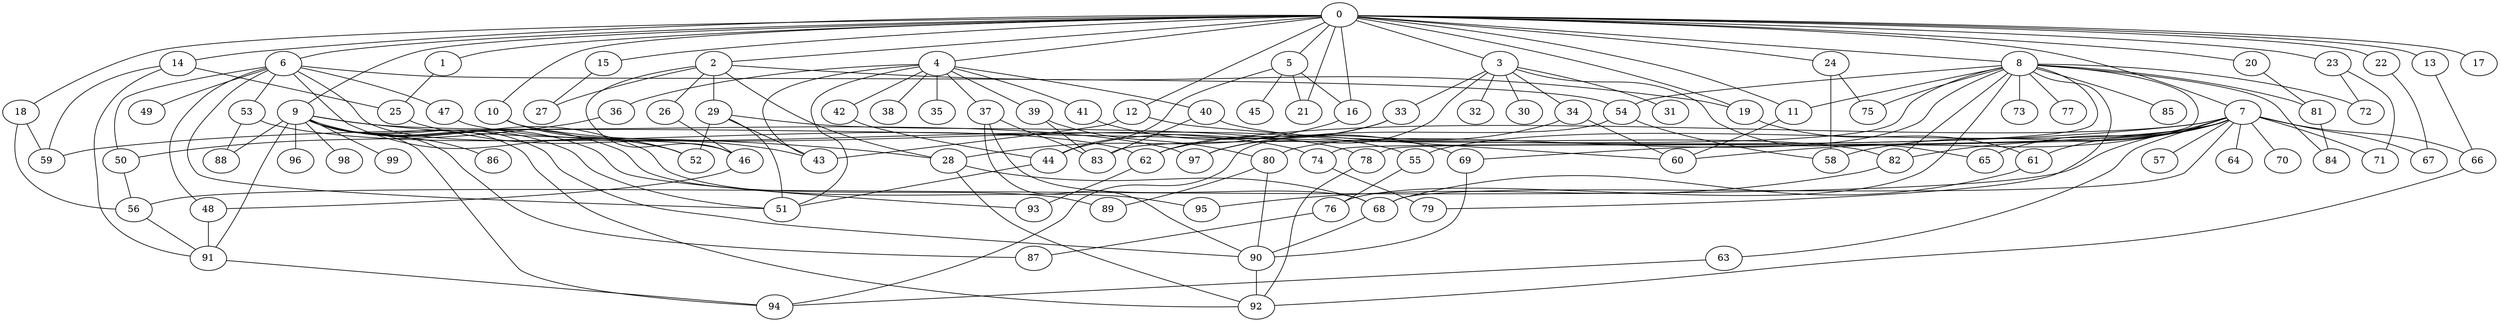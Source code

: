 
graph graphname {
    0 -- 1
0 -- 2
0 -- 3
0 -- 4
0 -- 5
0 -- 6
0 -- 7
0 -- 8
0 -- 9
0 -- 10
0 -- 11
0 -- 12
0 -- 13
0 -- 14
0 -- 15
0 -- 16
0 -- 17
0 -- 18
0 -- 19
0 -- 20
0 -- 21
0 -- 22
0 -- 23
0 -- 24
1 -- 25
2 -- 26
2 -- 27
2 -- 28
2 -- 29
2 -- 19
2 -- 46
3 -- 32
3 -- 34
3 -- 33
3 -- 30
3 -- 31
3 -- 65
3 -- 97
4 -- 35
4 -- 36
4 -- 37
4 -- 38
4 -- 39
4 -- 40
4 -- 41
4 -- 42
4 -- 43
4 -- 51
5 -- 44
5 -- 45
5 -- 21
5 -- 16
6 -- 46
6 -- 47
6 -- 48
6 -- 49
6 -- 50
6 -- 51
6 -- 52
6 -- 53
6 -- 54
7 -- 64
7 -- 66
7 -- 67
7 -- 68
7 -- 69
7 -- 70
7 -- 65
7 -- 71
7 -- 55
7 -- 56
7 -- 57
7 -- 58
7 -- 59
7 -- 60
7 -- 61
7 -- 62
7 -- 63
7 -- 82
8 -- 72
8 -- 73
8 -- 74
8 -- 75
8 -- 76
8 -- 77
8 -- 78
8 -- 79
8 -- 80
8 -- 81
8 -- 82
8 -- 83
8 -- 84
8 -- 85
8 -- 54
8 -- 11
9 -- 96
9 -- 98
9 -- 99
9 -- 97
9 -- 86
9 -- 87
9 -- 88
9 -- 89
9 -- 90
9 -- 91
9 -- 92
9 -- 93
9 -- 94
9 -- 95
9 -- 51
9 -- 28
10 -- 52
10 -- 55
11 -- 60
12 -- 60
12 -- 43
13 -- 66
14 -- 59
14 -- 25
14 -- 91
15 -- 27
16 -- 28
18 -- 59
18 -- 56
19 -- 61
20 -- 81
22 -- 67
23 -- 72
23 -- 71
24 -- 75
24 -- 58
25 -- 43
26 -- 46
28 -- 92
28 -- 68
29 -- 43
29 -- 52
29 -- 78
29 -- 51
33 -- 44
33 -- 62
34 -- 97
34 -- 60
36 -- 50
37 -- 68
37 -- 83
37 -- 90
39 -- 83
39 -- 80
40 -- 83
40 -- 82
41 -- 69
42 -- 44
44 -- 51
46 -- 48
47 -- 74
48 -- 91
50 -- 56
53 -- 88
53 -- 62
54 -- 58
54 -- 94
55 -- 76
56 -- 91
61 -- 68
62 -- 93
63 -- 94
66 -- 92
68 -- 90
69 -- 90
74 -- 79
76 -- 87
78 -- 92
80 -- 90
80 -- 89
81 -- 84
82 -- 95
90 -- 92
91 -- 94

}
